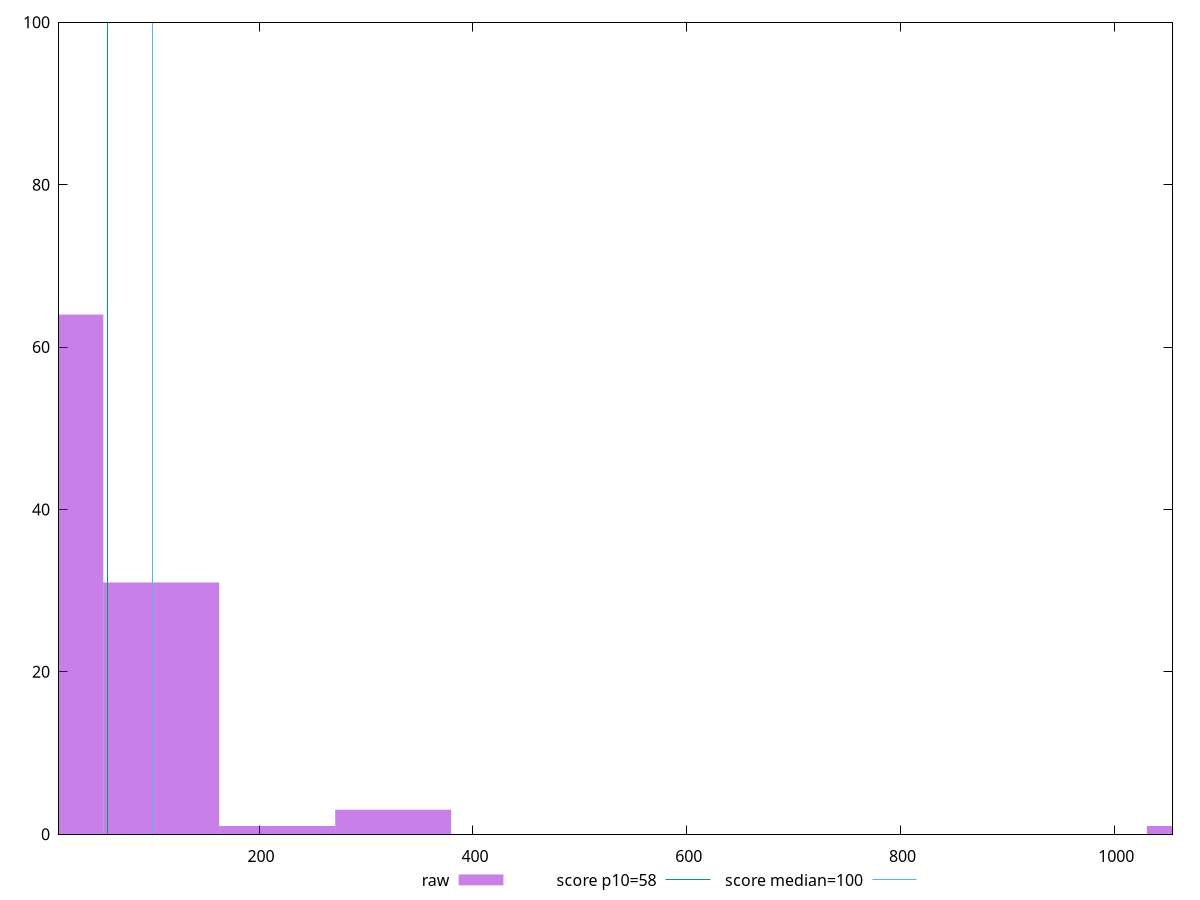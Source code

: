 reset

$raw <<EOF
0 64
108.46364675098997 31
216.92729350197993 1
1084.6364675098996 1
325.3909402529699 3
EOF

set key outside below
set boxwidth 108.46364675098997
set xrange [12.8:1054.4000000000005]
set yrange [0:100]
set trange [0:100]
set style fill transparent solid 0.5 noborder

set parametric
set terminal svg size 640, 490 enhanced background rgb 'white'
set output "report_00013_2021-02-09T12-04-24.940Z/estimated-input-latency/samples/pages+cached+noadtech+nomedia/raw/histogram.svg"

plot $raw title "raw" with boxes, \
     58,t title "score p10=58", \
     100,t title "score median=100"

reset
